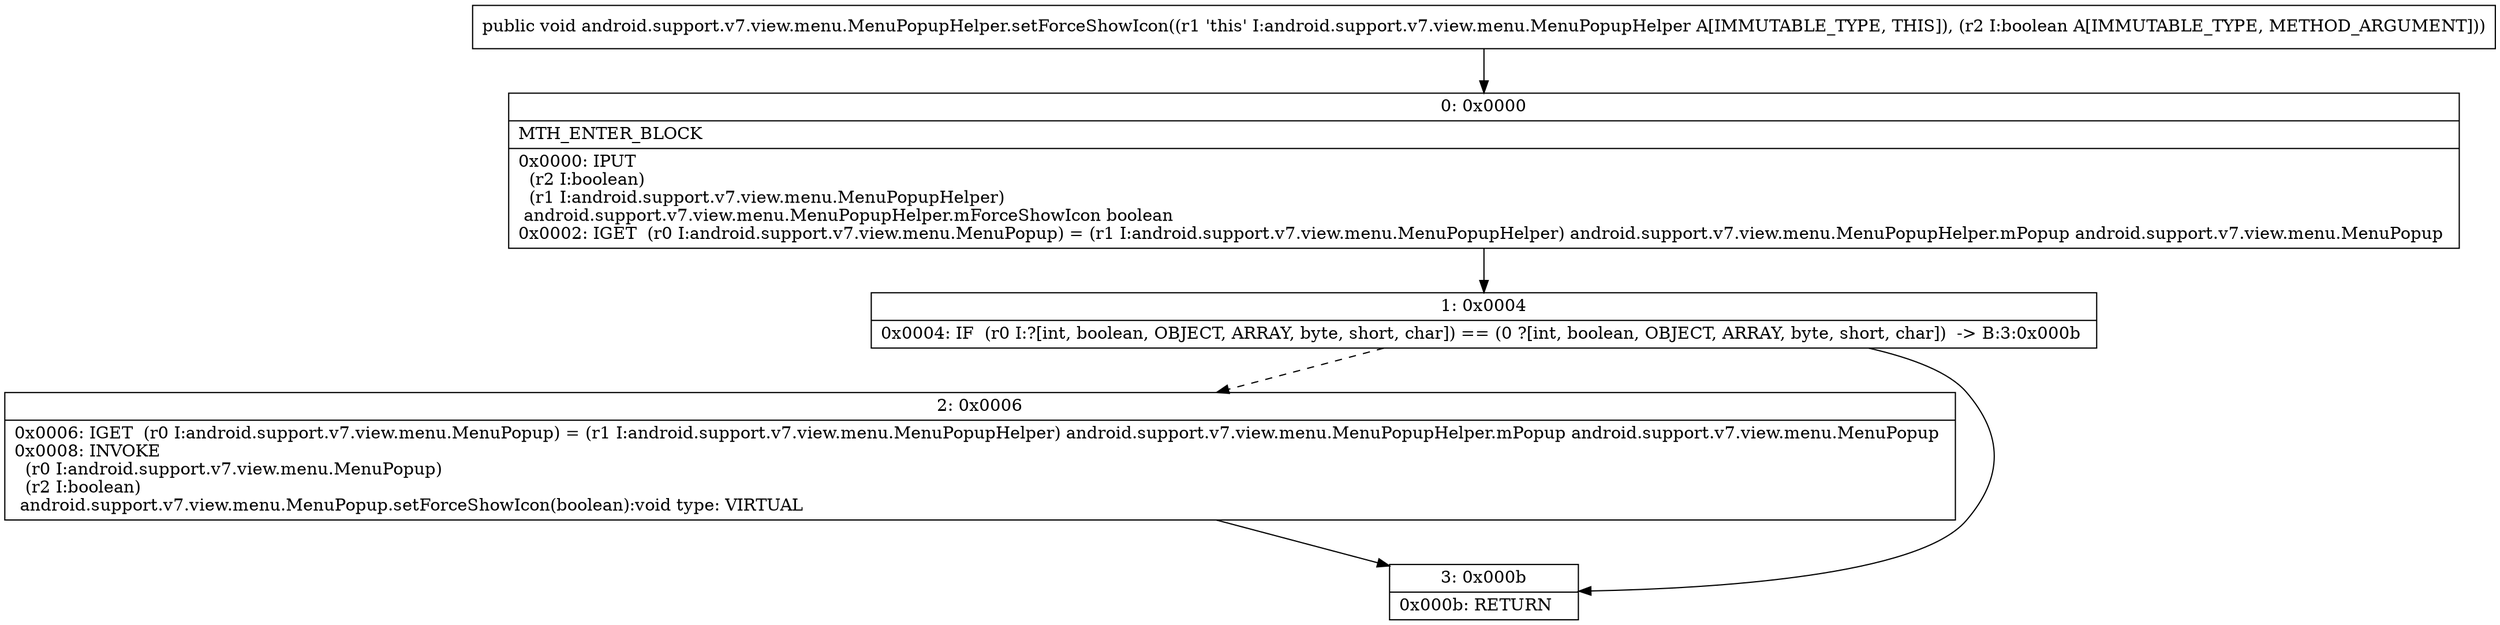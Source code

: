 digraph "CFG forandroid.support.v7.view.menu.MenuPopupHelper.setForceShowIcon(Z)V" {
Node_0 [shape=record,label="{0\:\ 0x0000|MTH_ENTER_BLOCK\l|0x0000: IPUT  \l  (r2 I:boolean)\l  (r1 I:android.support.v7.view.menu.MenuPopupHelper)\l android.support.v7.view.menu.MenuPopupHelper.mForceShowIcon boolean \l0x0002: IGET  (r0 I:android.support.v7.view.menu.MenuPopup) = (r1 I:android.support.v7.view.menu.MenuPopupHelper) android.support.v7.view.menu.MenuPopupHelper.mPopup android.support.v7.view.menu.MenuPopup \l}"];
Node_1 [shape=record,label="{1\:\ 0x0004|0x0004: IF  (r0 I:?[int, boolean, OBJECT, ARRAY, byte, short, char]) == (0 ?[int, boolean, OBJECT, ARRAY, byte, short, char])  \-\> B:3:0x000b \l}"];
Node_2 [shape=record,label="{2\:\ 0x0006|0x0006: IGET  (r0 I:android.support.v7.view.menu.MenuPopup) = (r1 I:android.support.v7.view.menu.MenuPopupHelper) android.support.v7.view.menu.MenuPopupHelper.mPopup android.support.v7.view.menu.MenuPopup \l0x0008: INVOKE  \l  (r0 I:android.support.v7.view.menu.MenuPopup)\l  (r2 I:boolean)\l android.support.v7.view.menu.MenuPopup.setForceShowIcon(boolean):void type: VIRTUAL \l}"];
Node_3 [shape=record,label="{3\:\ 0x000b|0x000b: RETURN   \l}"];
MethodNode[shape=record,label="{public void android.support.v7.view.menu.MenuPopupHelper.setForceShowIcon((r1 'this' I:android.support.v7.view.menu.MenuPopupHelper A[IMMUTABLE_TYPE, THIS]), (r2 I:boolean A[IMMUTABLE_TYPE, METHOD_ARGUMENT])) }"];
MethodNode -> Node_0;
Node_0 -> Node_1;
Node_1 -> Node_2[style=dashed];
Node_1 -> Node_3;
Node_2 -> Node_3;
}

